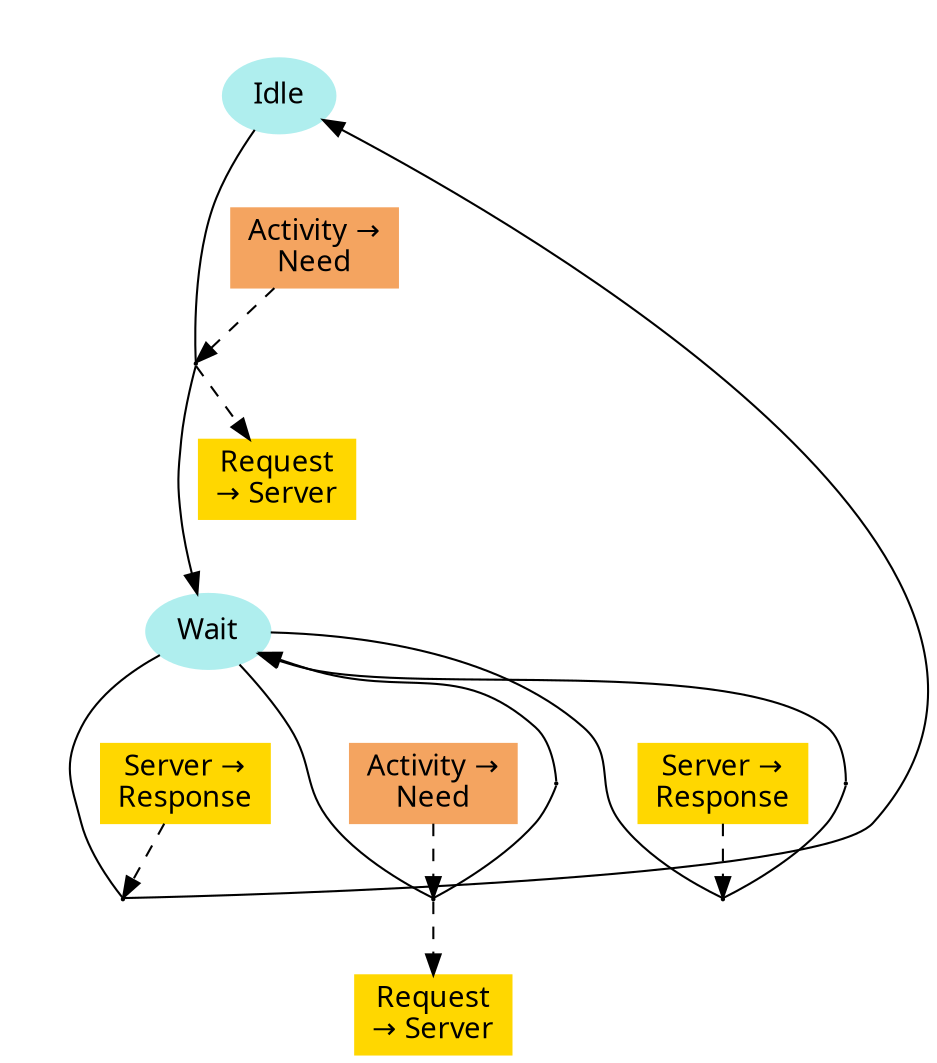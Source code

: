 digraph {
color=white;
concentrate=true;
graph [ fontname="sans-serif" ];
node [ fontname="sans-serif" ];
edge [ fontname="sans-serif" ];
subgraph cluster_0_false {
A_0_false [ label="Idle", shape=ellipse, style=filled, color=PaleTurquoise ];
subgraph cluster_0 {
T_0_18446744073709551615 [ shape=point, height=0.015, width=0.015 ];
D_0_18446744073709551615_0 [ label="Activity &#8594;\nNeed", shape=box, style=filled, color=SandyBrown ];
A_0_false -> D_0_18446744073709551615_0 [ style=invis ];
}
}
subgraph cluster_1_false {
A_1_false [ label="Wait", shape=ellipse, style=filled, color=PaleTurquoise ];
subgraph cluster_1 {
T_1_18446744073709551615 [ shape=point, height=0.015, width=0.015 ];
D_1_18446744073709551615_3 [ label="Server &#8594;\nResponse", shape=box, style=filled, color=Gold ];
A_1_false -> D_1_18446744073709551615_3 [ style=invis ];
}
subgraph cluster_2 {
T_2_18446744073709551615 [ shape=point, height=0.015, width=0.015 ];
B_2_18446744073709551615_1_false [ shape=point, height=0.015, width=0.015, style=filled ];
D_2_18446744073709551615_0 [ label="Activity &#8594;\nNeed", shape=box, style=filled, color=SandyBrown ];
A_1_false -> D_2_18446744073709551615_0 [ style=invis ];
}
subgraph cluster_3 {
T_3_18446744073709551615 [ shape=point, height=0.015, width=0.015 ];
B_3_18446744073709551615_1_false [ shape=point, height=0.015, width=0.015, style=filled ];
D_3_18446744073709551615_3 [ label="Server &#8594;\nResponse", shape=box, style=filled, color=Gold ];
A_1_false -> D_3_18446744073709551615_3 [ style=invis ];
}
}
A_0_false -> T_0_18446744073709551615 [ arrowhead=none, direction=forward ];
T_0_18446744073709551615 -> A_1_false [ constraint=true ];
D_0_18446744073709551615_0 -> T_0_18446744073709551615 [ style=dashed ];
S_0_18446744073709551615_1 [ label="Request\n&#8594; Server", shape=box, style=filled, color=Gold ];
T_0_18446744073709551615 -> S_0_18446744073709551615_1 [ style=dashed ];
S_0_18446744073709551615_1 -> A_1_false [ style=invis ];
A_1_false -> T_1_18446744073709551615 [ arrowhead=none, direction=forward ];
T_1_18446744073709551615 -> A_0_false [ constraint=false ];
D_1_18446744073709551615_3 -> T_1_18446744073709551615 [ style=dashed ];
A_1_false -> T_2_18446744073709551615 [ arrowhead=none, direction=forward ];
B_2_18446744073709551615_1_false -> A_1_false [ constraint=false ];
B_2_18446744073709551615_1_false -> T_2_18446744073709551615 [ arrowhead=none, direction=forward ];
D_2_18446744073709551615_0 -> T_2_18446744073709551615 [ style=dashed ];
S_2_18446744073709551615_1 [ label="Request\n&#8594; Server", shape=box, style=filled, color=Gold ];
T_2_18446744073709551615 -> S_2_18446744073709551615_1 [ style=dashed ];
A_1_false -> T_3_18446744073709551615 [ arrowhead=none, direction=forward ];
B_3_18446744073709551615_1_false -> A_1_false [ constraint=false ];
B_3_18446744073709551615_1_false -> T_3_18446744073709551615 [ arrowhead=none, direction=forward ];
D_3_18446744073709551615_3 -> T_3_18446744073709551615 [ style=dashed ];
}
